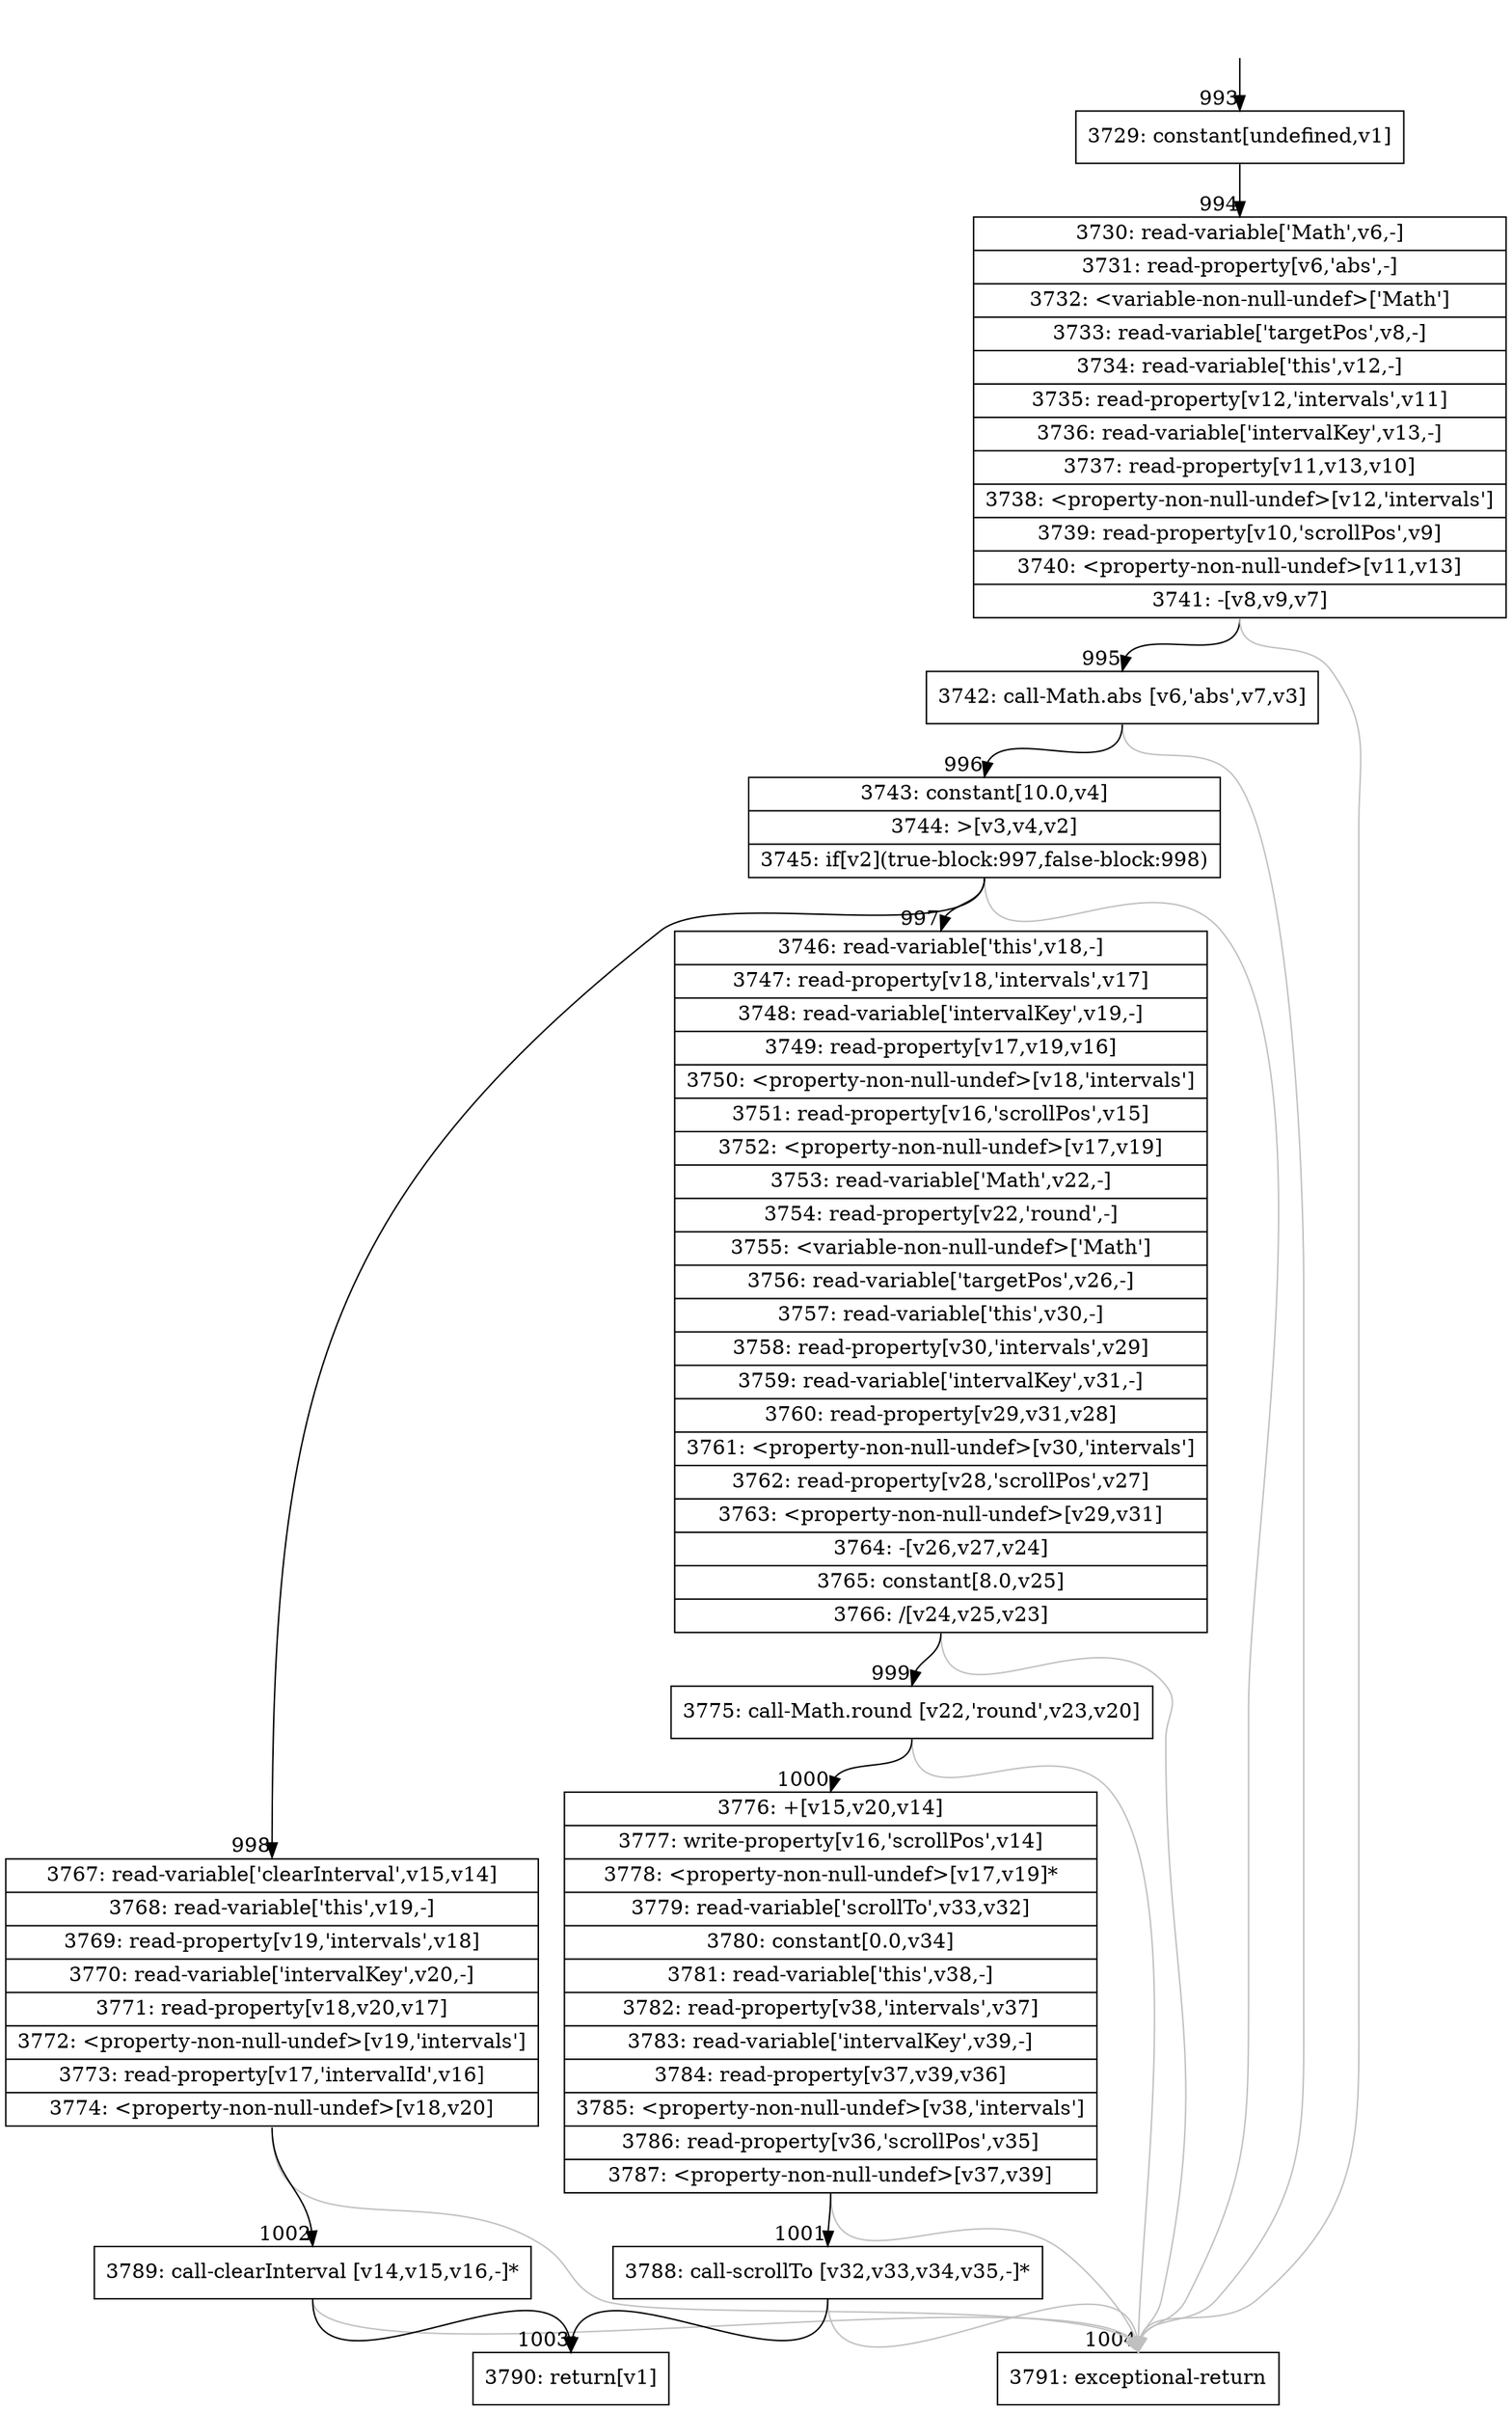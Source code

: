 digraph {
rankdir="TD"
BB_entry54[shape=none,label=""];
BB_entry54 -> BB993 [tailport=s, headport=n, headlabel="    993"]
BB993 [shape=record label="{3729: constant[undefined,v1]}" ] 
BB993 -> BB994 [tailport=s, headport=n, headlabel="      994"]
BB994 [shape=record label="{3730: read-variable['Math',v6,-]|3731: read-property[v6,'abs',-]|3732: \<variable-non-null-undef\>['Math']|3733: read-variable['targetPos',v8,-]|3734: read-variable['this',v12,-]|3735: read-property[v12,'intervals',v11]|3736: read-variable['intervalKey',v13,-]|3737: read-property[v11,v13,v10]|3738: \<property-non-null-undef\>[v12,'intervals']|3739: read-property[v10,'scrollPos',v9]|3740: \<property-non-null-undef\>[v11,v13]|3741: -[v8,v9,v7]}" ] 
BB994 -> BB995 [tailport=s, headport=n, headlabel="      995"]
BB994 -> BB1004 [tailport=s, headport=n, color=gray, headlabel="      1004"]
BB995 [shape=record label="{3742: call-Math.abs [v6,'abs',v7,v3]}" ] 
BB995 -> BB996 [tailport=s, headport=n, headlabel="      996"]
BB995 -> BB1004 [tailport=s, headport=n, color=gray]
BB996 [shape=record label="{3743: constant[10.0,v4]|3744: \>[v3,v4,v2]|3745: if[v2](true-block:997,false-block:998)}" ] 
BB996 -> BB997 [tailport=s, headport=n, headlabel="      997"]
BB996 -> BB998 [tailport=s, headport=n, headlabel="      998"]
BB996 -> BB1004 [tailport=s, headport=n, color=gray]
BB997 [shape=record label="{3746: read-variable['this',v18,-]|3747: read-property[v18,'intervals',v17]|3748: read-variable['intervalKey',v19,-]|3749: read-property[v17,v19,v16]|3750: \<property-non-null-undef\>[v18,'intervals']|3751: read-property[v16,'scrollPos',v15]|3752: \<property-non-null-undef\>[v17,v19]|3753: read-variable['Math',v22,-]|3754: read-property[v22,'round',-]|3755: \<variable-non-null-undef\>['Math']|3756: read-variable['targetPos',v26,-]|3757: read-variable['this',v30,-]|3758: read-property[v30,'intervals',v29]|3759: read-variable['intervalKey',v31,-]|3760: read-property[v29,v31,v28]|3761: \<property-non-null-undef\>[v30,'intervals']|3762: read-property[v28,'scrollPos',v27]|3763: \<property-non-null-undef\>[v29,v31]|3764: -[v26,v27,v24]|3765: constant[8.0,v25]|3766: /[v24,v25,v23]}" ] 
BB997 -> BB999 [tailport=s, headport=n, headlabel="      999"]
BB997 -> BB1004 [tailport=s, headport=n, color=gray]
BB998 [shape=record label="{3767: read-variable['clearInterval',v15,v14]|3768: read-variable['this',v19,-]|3769: read-property[v19,'intervals',v18]|3770: read-variable['intervalKey',v20,-]|3771: read-property[v18,v20,v17]|3772: \<property-non-null-undef\>[v19,'intervals']|3773: read-property[v17,'intervalId',v16]|3774: \<property-non-null-undef\>[v18,v20]}" ] 
BB998 -> BB1002 [tailport=s, headport=n, headlabel="      1002"]
BB998 -> BB1004 [tailport=s, headport=n, color=gray]
BB999 [shape=record label="{3775: call-Math.round [v22,'round',v23,v20]}" ] 
BB999 -> BB1000 [tailport=s, headport=n, headlabel="      1000"]
BB999 -> BB1004 [tailport=s, headport=n, color=gray]
BB1000 [shape=record label="{3776: +[v15,v20,v14]|3777: write-property[v16,'scrollPos',v14]|3778: \<property-non-null-undef\>[v17,v19]*|3779: read-variable['scrollTo',v33,v32]|3780: constant[0.0,v34]|3781: read-variable['this',v38,-]|3782: read-property[v38,'intervals',v37]|3783: read-variable['intervalKey',v39,-]|3784: read-property[v37,v39,v36]|3785: \<property-non-null-undef\>[v38,'intervals']|3786: read-property[v36,'scrollPos',v35]|3787: \<property-non-null-undef\>[v37,v39]}" ] 
BB1000 -> BB1001 [tailport=s, headport=n, headlabel="      1001"]
BB1000 -> BB1004 [tailport=s, headport=n, color=gray]
BB1001 [shape=record label="{3788: call-scrollTo [v32,v33,v34,v35,-]*}" ] 
BB1001 -> BB1003 [tailport=s, headport=n, headlabel="      1003"]
BB1001 -> BB1004 [tailport=s, headport=n, color=gray]
BB1002 [shape=record label="{3789: call-clearInterval [v14,v15,v16,-]*}" ] 
BB1002 -> BB1003 [tailport=s, headport=n]
BB1002 -> BB1004 [tailport=s, headport=n, color=gray]
BB1003 [shape=record label="{3790: return[v1]}" ] 
BB1004 [shape=record label="{3791: exceptional-return}" ] 
//#$~ 743
}
